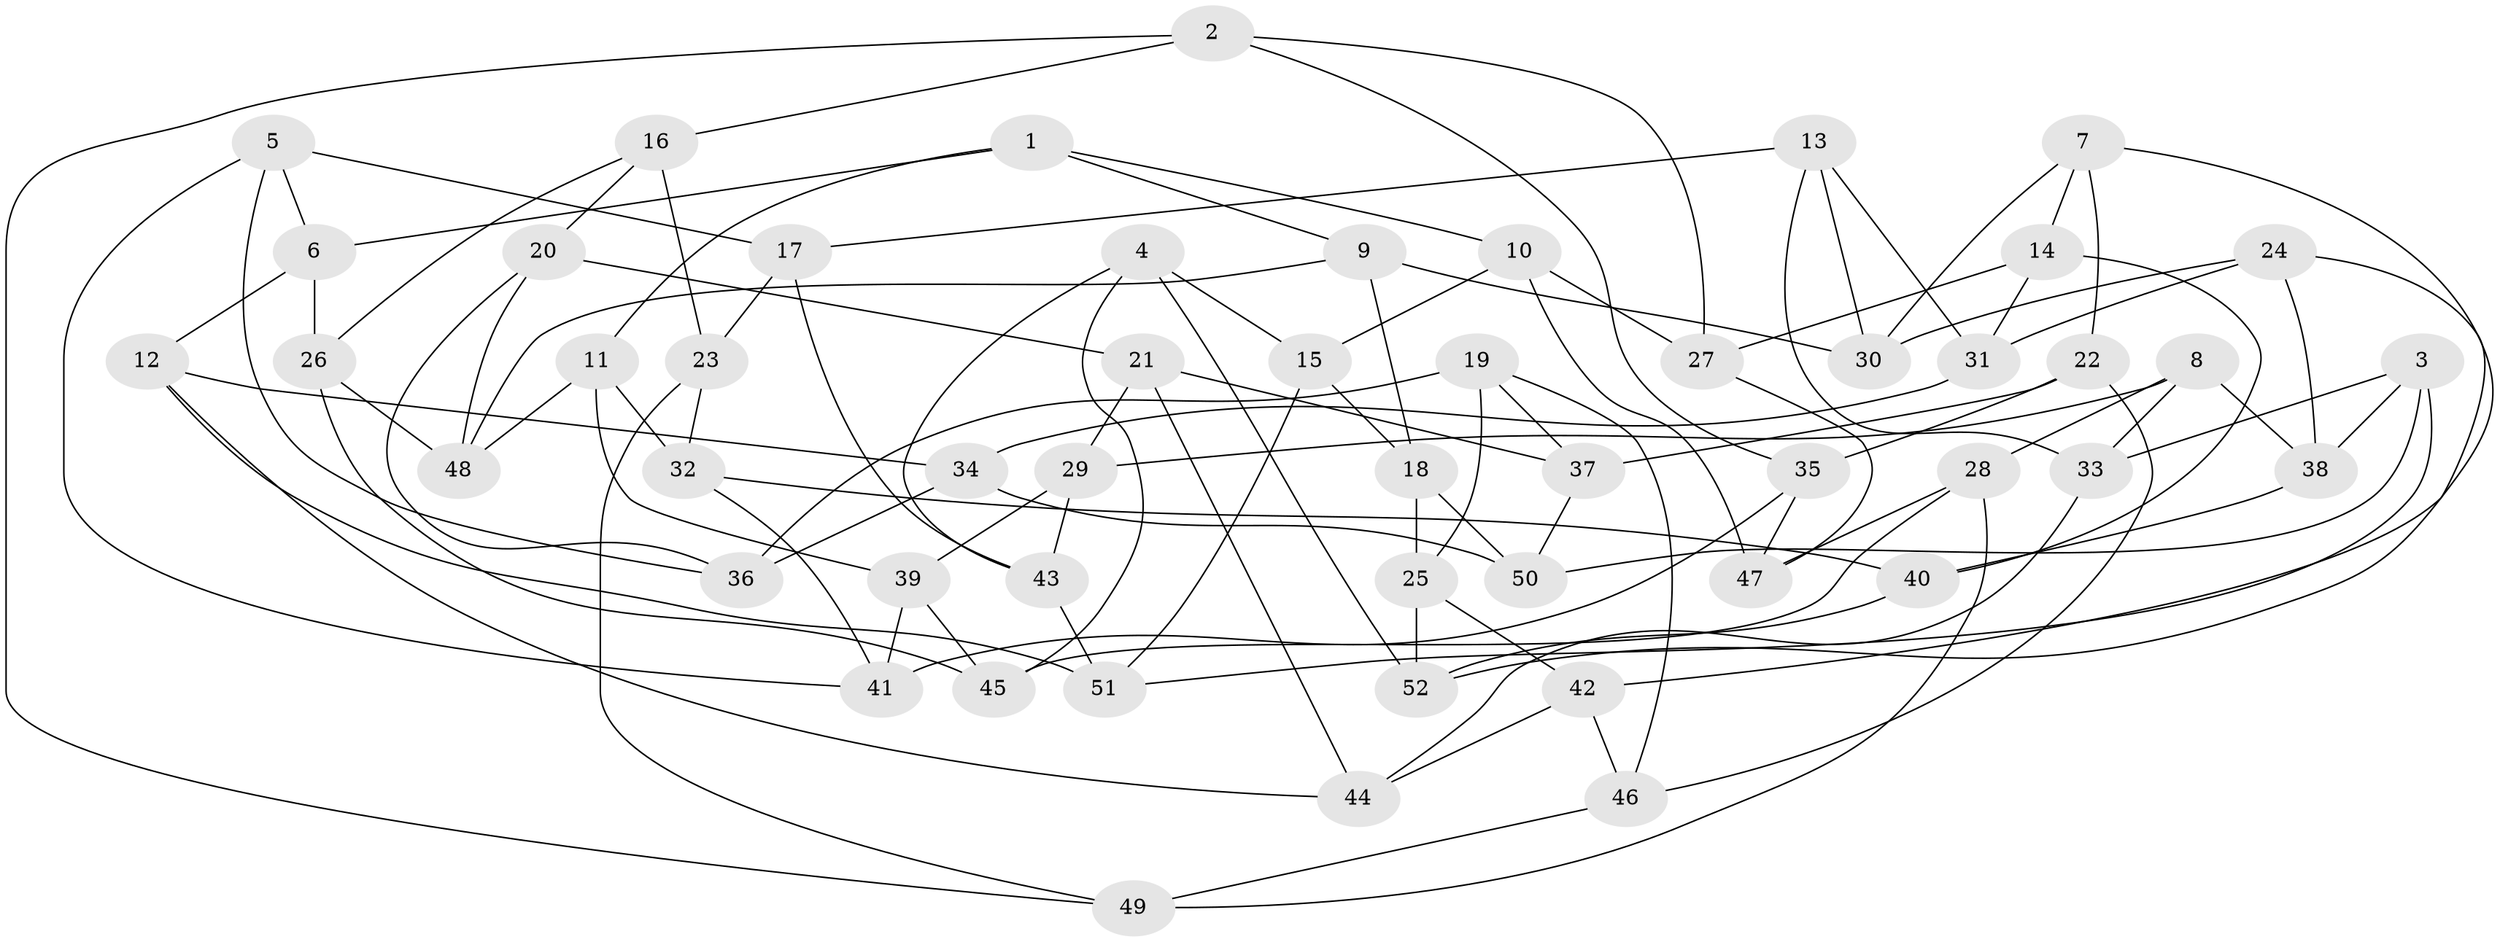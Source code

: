 // coarse degree distribution, {6: 0.625, 8: 0.125, 7: 0.1875, 5: 0.0625}
// Generated by graph-tools (version 1.1) at 2025/38/03/04/25 23:38:15]
// undirected, 52 vertices, 104 edges
graph export_dot {
  node [color=gray90,style=filled];
  1;
  2;
  3;
  4;
  5;
  6;
  7;
  8;
  9;
  10;
  11;
  12;
  13;
  14;
  15;
  16;
  17;
  18;
  19;
  20;
  21;
  22;
  23;
  24;
  25;
  26;
  27;
  28;
  29;
  30;
  31;
  32;
  33;
  34;
  35;
  36;
  37;
  38;
  39;
  40;
  41;
  42;
  43;
  44;
  45;
  46;
  47;
  48;
  49;
  50;
  51;
  52;
  1 -- 10;
  1 -- 11;
  1 -- 6;
  1 -- 9;
  2 -- 35;
  2 -- 16;
  2 -- 49;
  2 -- 27;
  3 -- 50;
  3 -- 33;
  3 -- 38;
  3 -- 51;
  4 -- 45;
  4 -- 43;
  4 -- 15;
  4 -- 52;
  5 -- 41;
  5 -- 36;
  5 -- 6;
  5 -- 17;
  6 -- 12;
  6 -- 26;
  7 -- 22;
  7 -- 14;
  7 -- 30;
  7 -- 52;
  8 -- 33;
  8 -- 38;
  8 -- 28;
  8 -- 29;
  9 -- 48;
  9 -- 18;
  9 -- 30;
  10 -- 27;
  10 -- 15;
  10 -- 47;
  11 -- 48;
  11 -- 32;
  11 -- 39;
  12 -- 51;
  12 -- 44;
  12 -- 34;
  13 -- 31;
  13 -- 30;
  13 -- 17;
  13 -- 33;
  14 -- 31;
  14 -- 40;
  14 -- 27;
  15 -- 51;
  15 -- 18;
  16 -- 23;
  16 -- 26;
  16 -- 20;
  17 -- 43;
  17 -- 23;
  18 -- 25;
  18 -- 50;
  19 -- 36;
  19 -- 25;
  19 -- 37;
  19 -- 46;
  20 -- 21;
  20 -- 48;
  20 -- 36;
  21 -- 29;
  21 -- 44;
  21 -- 37;
  22 -- 37;
  22 -- 46;
  22 -- 35;
  23 -- 32;
  23 -- 49;
  24 -- 31;
  24 -- 38;
  24 -- 30;
  24 -- 42;
  25 -- 52;
  25 -- 42;
  26 -- 48;
  26 -- 45;
  27 -- 47;
  28 -- 49;
  28 -- 47;
  28 -- 45;
  29 -- 39;
  29 -- 43;
  31 -- 34;
  32 -- 41;
  32 -- 40;
  33 -- 44;
  34 -- 36;
  34 -- 50;
  35 -- 41;
  35 -- 47;
  37 -- 50;
  38 -- 40;
  39 -- 45;
  39 -- 41;
  40 -- 52;
  42 -- 44;
  42 -- 46;
  43 -- 51;
  46 -- 49;
}
